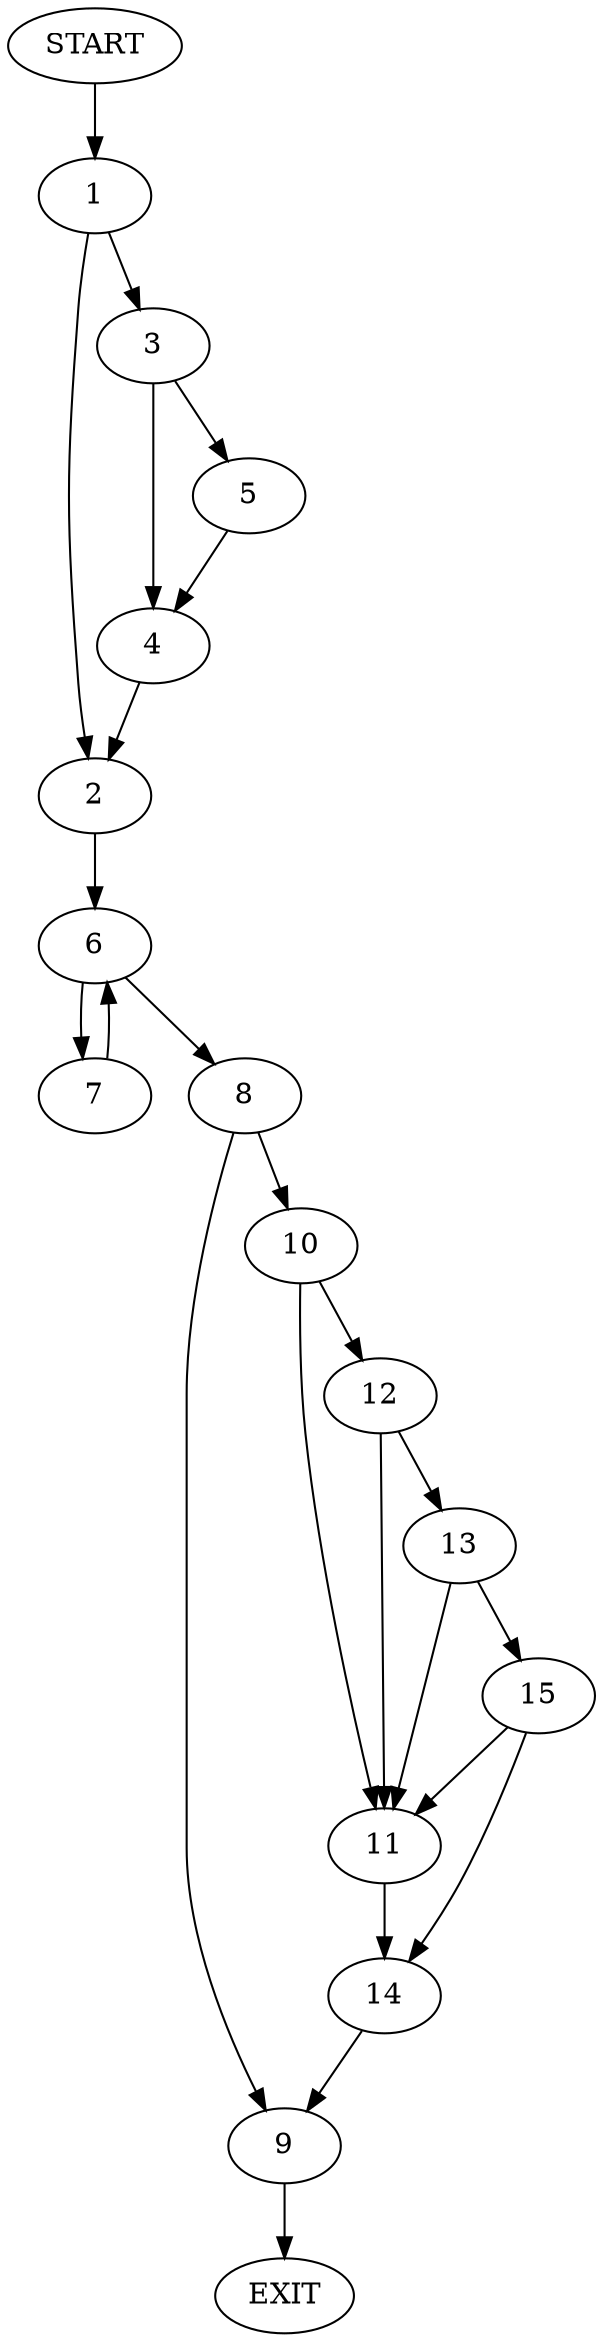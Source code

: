digraph {
0 [label="START"]
16 [label="EXIT"]
0 -> 1
1 -> 2
1 -> 3
3 -> 4
3 -> 5
2 -> 6
5 -> 4
4 -> 2
6 -> 7
6 -> 8
7 -> 6
8 -> 9
8 -> 10
10 -> 11
10 -> 12
9 -> 16
12 -> 13
12 -> 11
11 -> 14
13 -> 15
13 -> 11
15 -> 14
15 -> 11
14 -> 9
}
